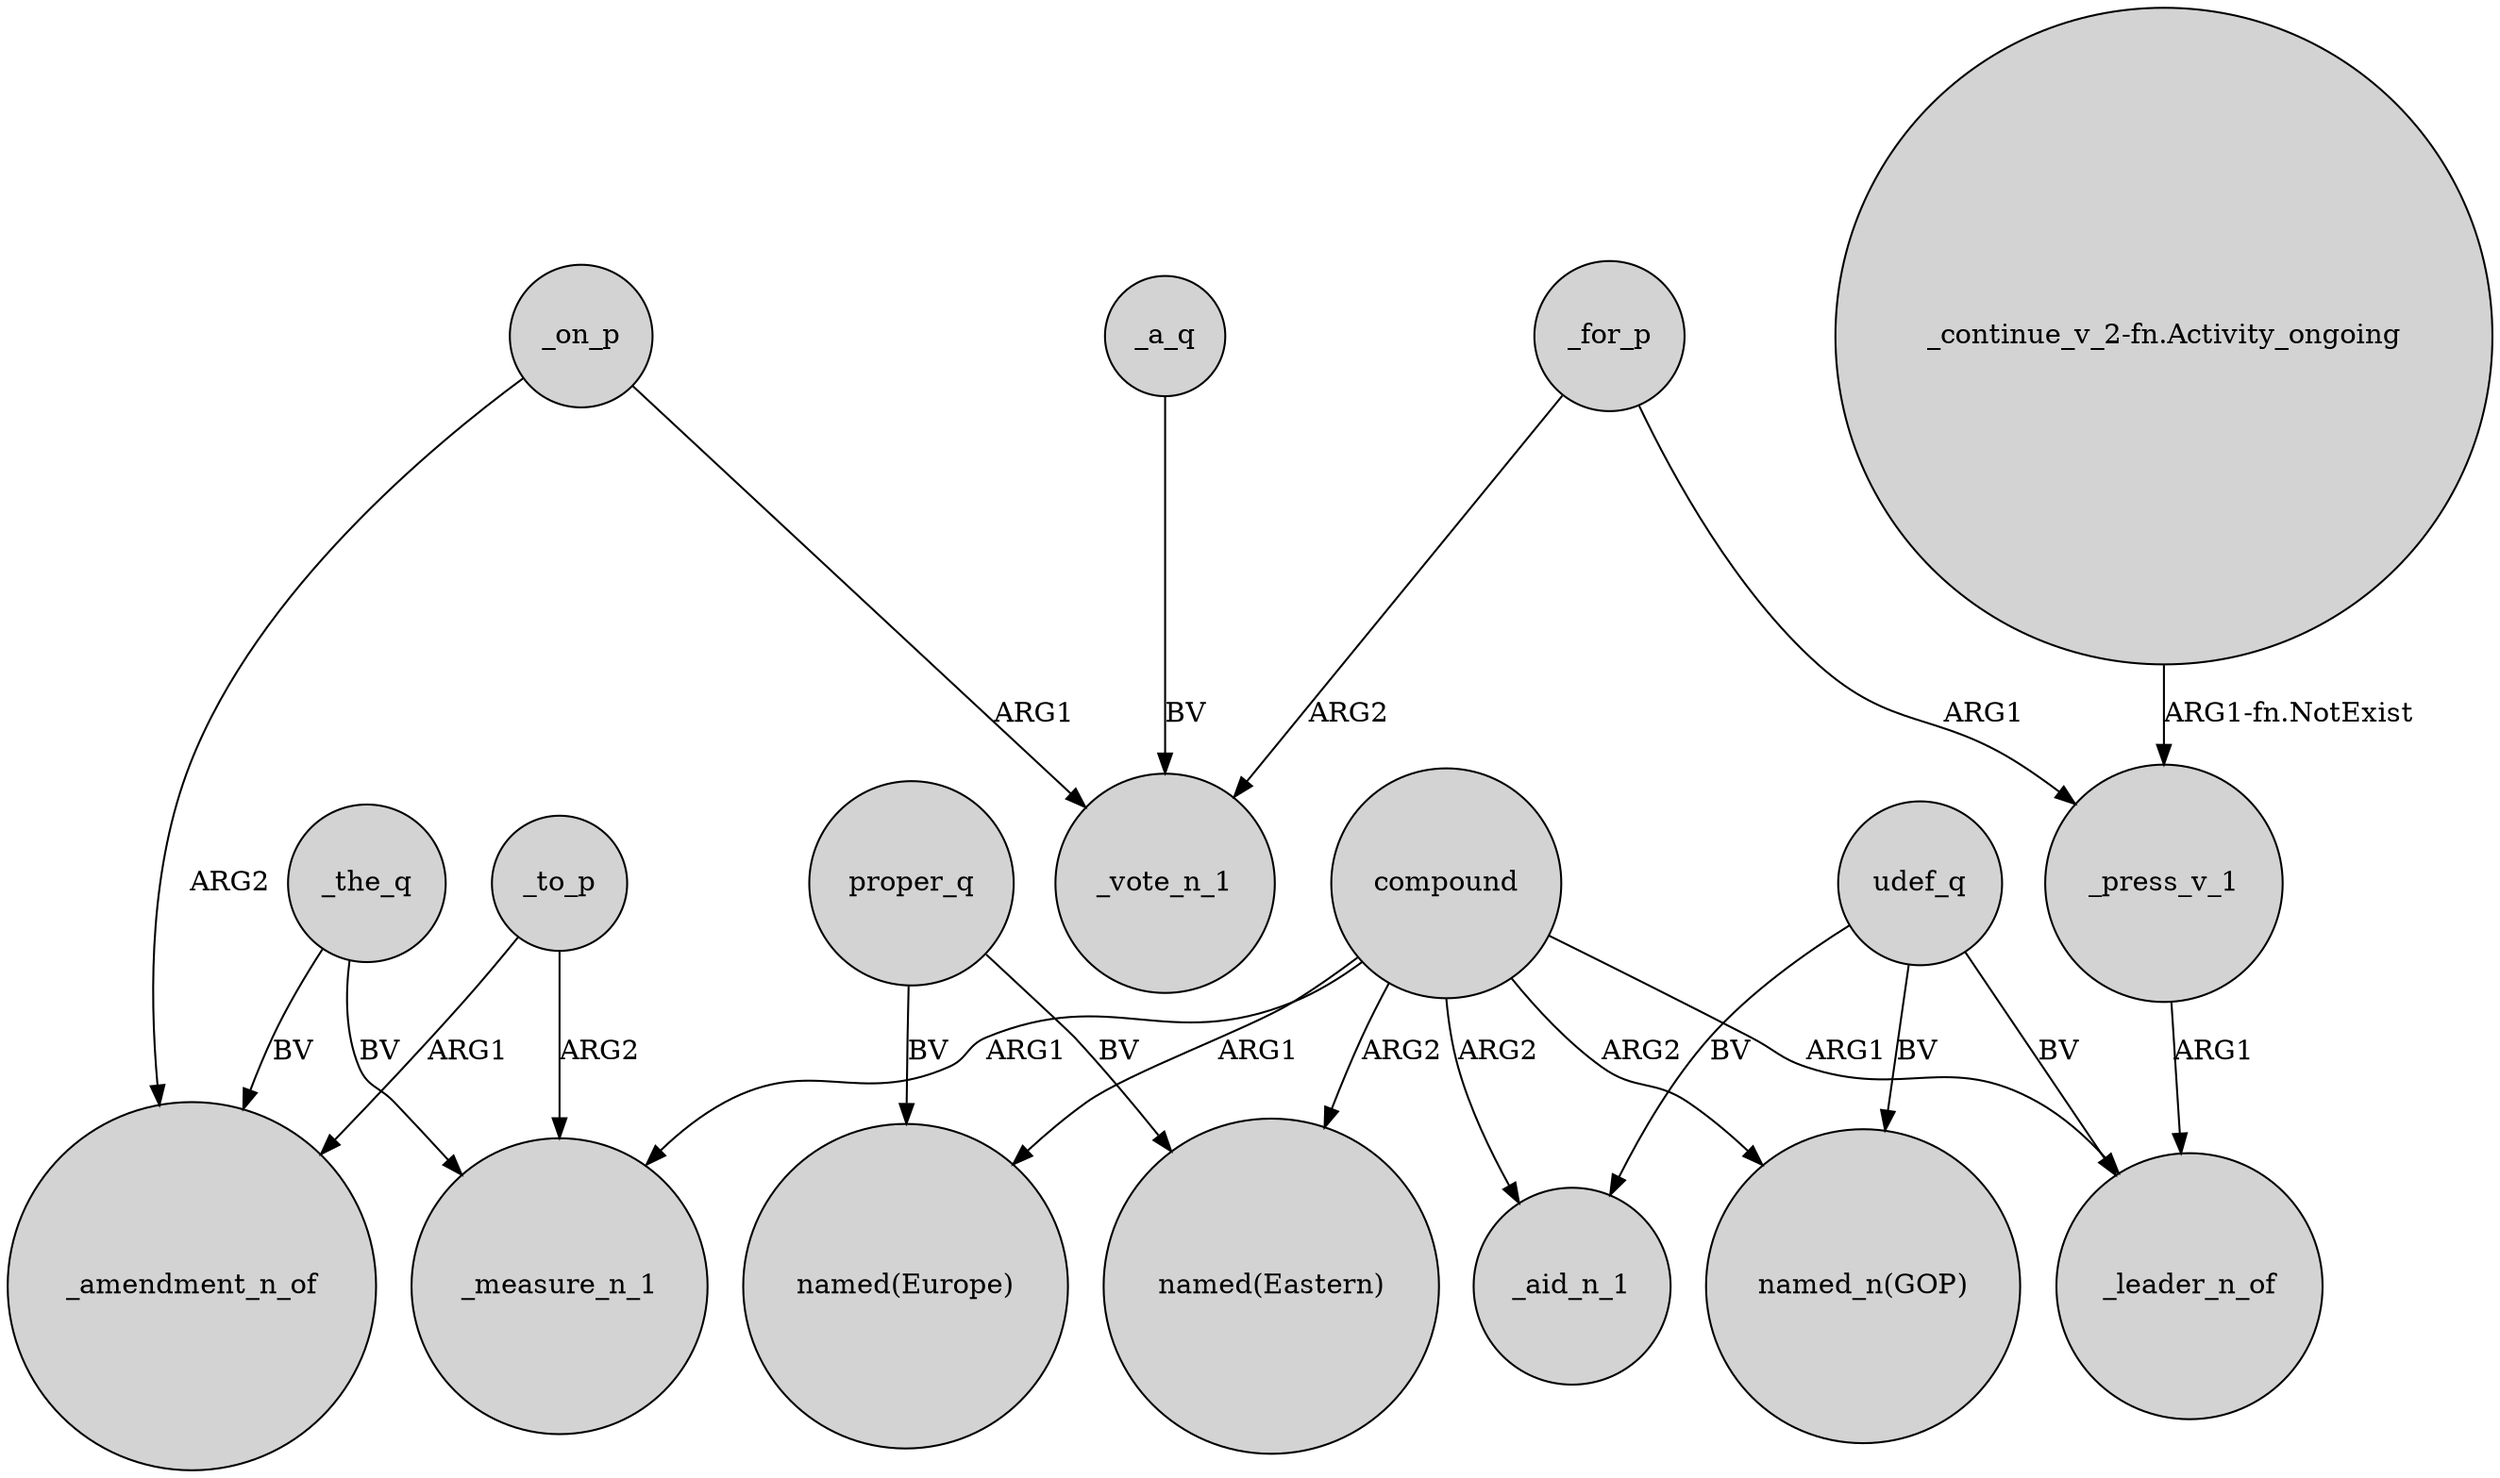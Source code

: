 digraph {
	node [shape=circle style=filled]
	_the_q -> _measure_n_1 [label=BV]
	_to_p -> _measure_n_1 [label=ARG2]
	_on_p -> _amendment_n_of [label=ARG2]
	_on_p -> _vote_n_1 [label=ARG1]
	compound -> "named(Eastern)" [label=ARG2]
	compound -> _leader_n_of [label=ARG1]
	_for_p -> _vote_n_1 [label=ARG2]
	"_continue_v_2-fn.Activity_ongoing" -> _press_v_1 [label="ARG1-fn.NotExist"]
	proper_q -> "named(Eastern)" [label=BV]
	_press_v_1 -> _leader_n_of [label=ARG1]
	compound -> _measure_n_1 [label=ARG1]
	udef_q -> "named_n(GOP)" [label=BV]
	compound -> "named(Europe)" [label=ARG1]
	compound -> _aid_n_1 [label=ARG2]
	_to_p -> _amendment_n_of [label=ARG1]
	proper_q -> "named(Europe)" [label=BV]
	compound -> "named_n(GOP)" [label=ARG2]
	_for_p -> _press_v_1 [label=ARG1]
	_a_q -> _vote_n_1 [label=BV]
	udef_q -> _aid_n_1 [label=BV]
	_the_q -> _amendment_n_of [label=BV]
	udef_q -> _leader_n_of [label=BV]
}
